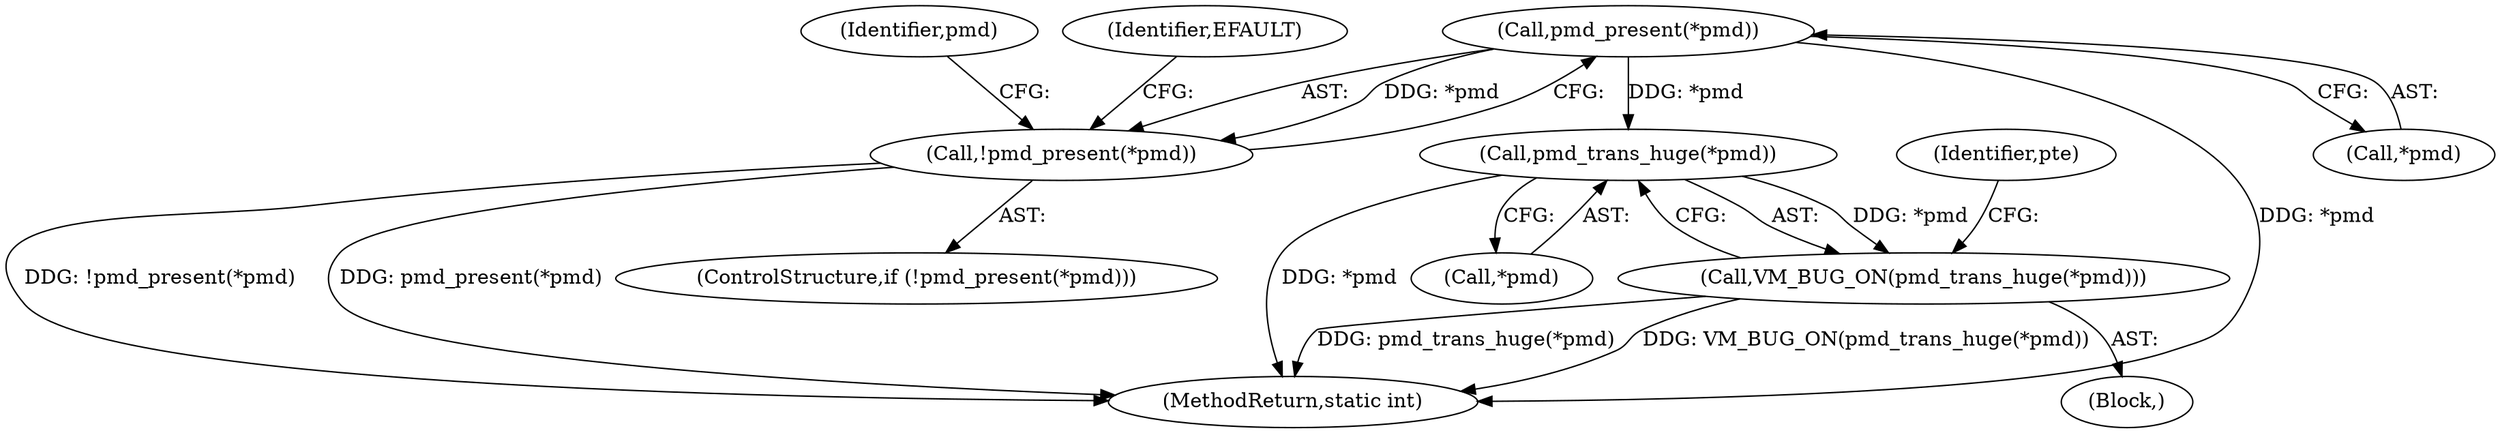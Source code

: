 digraph "0_linux_6b3a707736301c2128ca85ce85fb13f60b5e350a_6@pointer" {
"1000169" [label="(Call,pmd_present(*pmd))"];
"1000168" [label="(Call,!pmd_present(*pmd))"];
"1000176" [label="(Call,pmd_trans_huge(*pmd))"];
"1000175" [label="(Call,VM_BUG_ON(pmd_trans_huge(*pmd)))"];
"1000178" [label="(Identifier,pmd)"];
"1000176" [label="(Call,pmd_trans_huge(*pmd))"];
"1000180" [label="(Identifier,pte)"];
"1000170" [label="(Call,*pmd)"];
"1000174" [label="(Identifier,EFAULT)"];
"1000175" [label="(Call,VM_BUG_ON(pmd_trans_huge(*pmd)))"];
"1000168" [label="(Call,!pmd_present(*pmd))"];
"1000246" [label="(MethodReturn,static int)"];
"1000177" [label="(Call,*pmd)"];
"1000169" [label="(Call,pmd_present(*pmd))"];
"1000108" [label="(Block,)"];
"1000167" [label="(ControlStructure,if (!pmd_present(*pmd)))"];
"1000169" -> "1000168"  [label="AST: "];
"1000169" -> "1000170"  [label="CFG: "];
"1000170" -> "1000169"  [label="AST: "];
"1000168" -> "1000169"  [label="CFG: "];
"1000169" -> "1000246"  [label="DDG: *pmd"];
"1000169" -> "1000168"  [label="DDG: *pmd"];
"1000169" -> "1000176"  [label="DDG: *pmd"];
"1000168" -> "1000167"  [label="AST: "];
"1000174" -> "1000168"  [label="CFG: "];
"1000178" -> "1000168"  [label="CFG: "];
"1000168" -> "1000246"  [label="DDG: !pmd_present(*pmd)"];
"1000168" -> "1000246"  [label="DDG: pmd_present(*pmd)"];
"1000176" -> "1000175"  [label="AST: "];
"1000176" -> "1000177"  [label="CFG: "];
"1000177" -> "1000176"  [label="AST: "];
"1000175" -> "1000176"  [label="CFG: "];
"1000176" -> "1000246"  [label="DDG: *pmd"];
"1000176" -> "1000175"  [label="DDG: *pmd"];
"1000175" -> "1000108"  [label="AST: "];
"1000180" -> "1000175"  [label="CFG: "];
"1000175" -> "1000246"  [label="DDG: pmd_trans_huge(*pmd)"];
"1000175" -> "1000246"  [label="DDG: VM_BUG_ON(pmd_trans_huge(*pmd))"];
}
